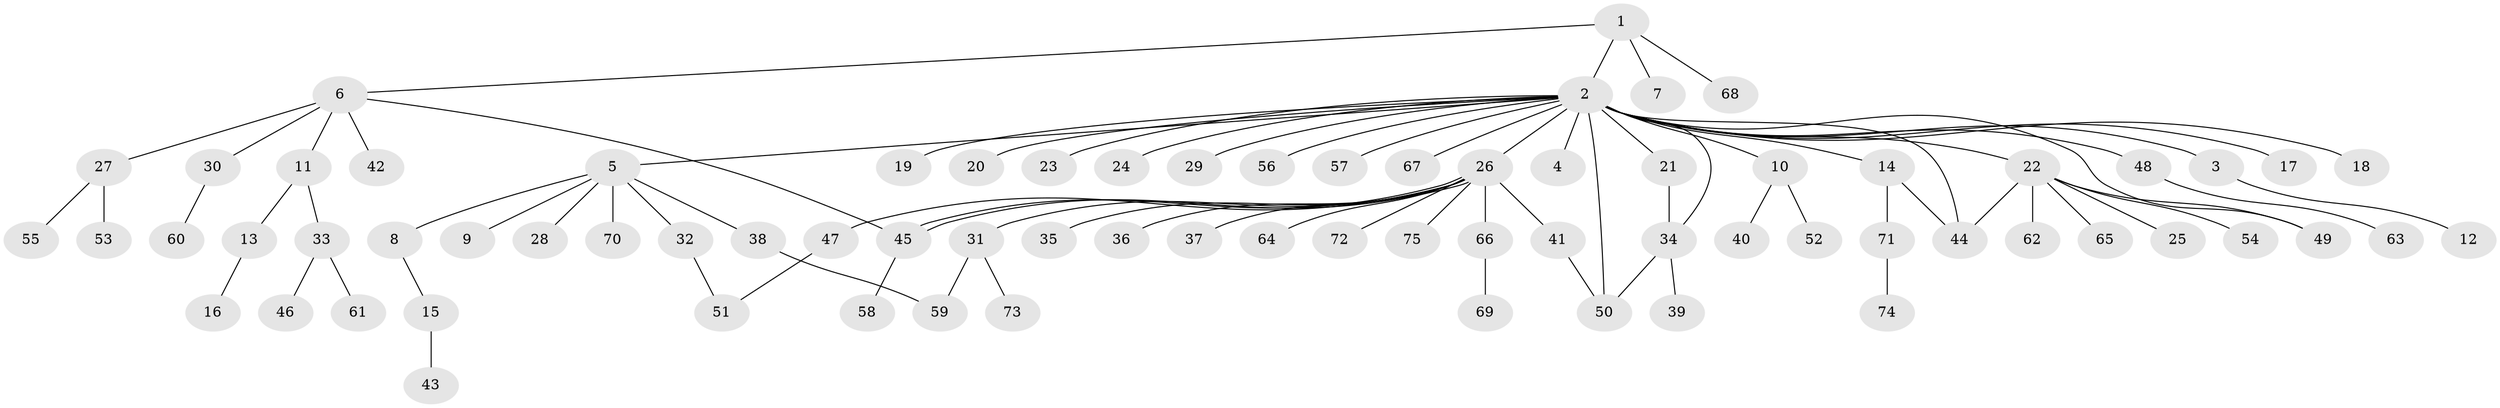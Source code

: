 // coarse degree distribution, {3: 0.12962962962962962, 21: 0.018518518518518517, 1: 0.6296296296296297, 6: 0.05555555555555555, 2: 0.14814814814814814, 12: 0.018518518518518517}
// Generated by graph-tools (version 1.1) at 2025/51/02/27/25 19:51:55]
// undirected, 75 vertices, 84 edges
graph export_dot {
graph [start="1"]
  node [color=gray90,style=filled];
  1;
  2;
  3;
  4;
  5;
  6;
  7;
  8;
  9;
  10;
  11;
  12;
  13;
  14;
  15;
  16;
  17;
  18;
  19;
  20;
  21;
  22;
  23;
  24;
  25;
  26;
  27;
  28;
  29;
  30;
  31;
  32;
  33;
  34;
  35;
  36;
  37;
  38;
  39;
  40;
  41;
  42;
  43;
  44;
  45;
  46;
  47;
  48;
  49;
  50;
  51;
  52;
  53;
  54;
  55;
  56;
  57;
  58;
  59;
  60;
  61;
  62;
  63;
  64;
  65;
  66;
  67;
  68;
  69;
  70;
  71;
  72;
  73;
  74;
  75;
  1 -- 2;
  1 -- 6;
  1 -- 7;
  1 -- 68;
  2 -- 3;
  2 -- 4;
  2 -- 5;
  2 -- 10;
  2 -- 14;
  2 -- 17;
  2 -- 18;
  2 -- 19;
  2 -- 20;
  2 -- 21;
  2 -- 22;
  2 -- 23;
  2 -- 24;
  2 -- 26;
  2 -- 29;
  2 -- 34;
  2 -- 44;
  2 -- 48;
  2 -- 49;
  2 -- 50;
  2 -- 56;
  2 -- 57;
  2 -- 67;
  3 -- 12;
  5 -- 8;
  5 -- 9;
  5 -- 28;
  5 -- 32;
  5 -- 38;
  5 -- 70;
  6 -- 11;
  6 -- 27;
  6 -- 30;
  6 -- 42;
  6 -- 45;
  8 -- 15;
  10 -- 40;
  10 -- 52;
  11 -- 13;
  11 -- 33;
  13 -- 16;
  14 -- 44;
  14 -- 71;
  15 -- 43;
  21 -- 34;
  22 -- 25;
  22 -- 44;
  22 -- 49;
  22 -- 54;
  22 -- 62;
  22 -- 65;
  26 -- 31;
  26 -- 35;
  26 -- 36;
  26 -- 37;
  26 -- 41;
  26 -- 45;
  26 -- 45;
  26 -- 47;
  26 -- 64;
  26 -- 66;
  26 -- 72;
  26 -- 75;
  27 -- 53;
  27 -- 55;
  30 -- 60;
  31 -- 59;
  31 -- 73;
  32 -- 51;
  33 -- 46;
  33 -- 61;
  34 -- 39;
  34 -- 50;
  38 -- 59;
  41 -- 50;
  45 -- 58;
  47 -- 51;
  48 -- 63;
  66 -- 69;
  71 -- 74;
}
